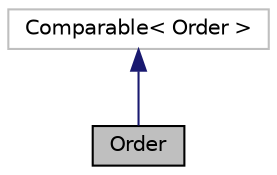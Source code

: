 digraph "Order"
{
 // LATEX_PDF_SIZE
  edge [fontname="Helvetica",fontsize="10",labelfontname="Helvetica",labelfontsize="10"];
  node [fontname="Helvetica",fontsize="10",shape=record];
  Node1 [label="Order",height=0.2,width=0.4,color="black", fillcolor="grey75", style="filled", fontcolor="black",tooltip="POJO for Order."];
  Node2 -> Node1 [dir="back",color="midnightblue",fontsize="10",style="solid",fontname="Helvetica"];
  Node2 [label="Comparable\< Order \>",height=0.2,width=0.4,color="grey75", fillcolor="white", style="filled",tooltip=" "];
}
